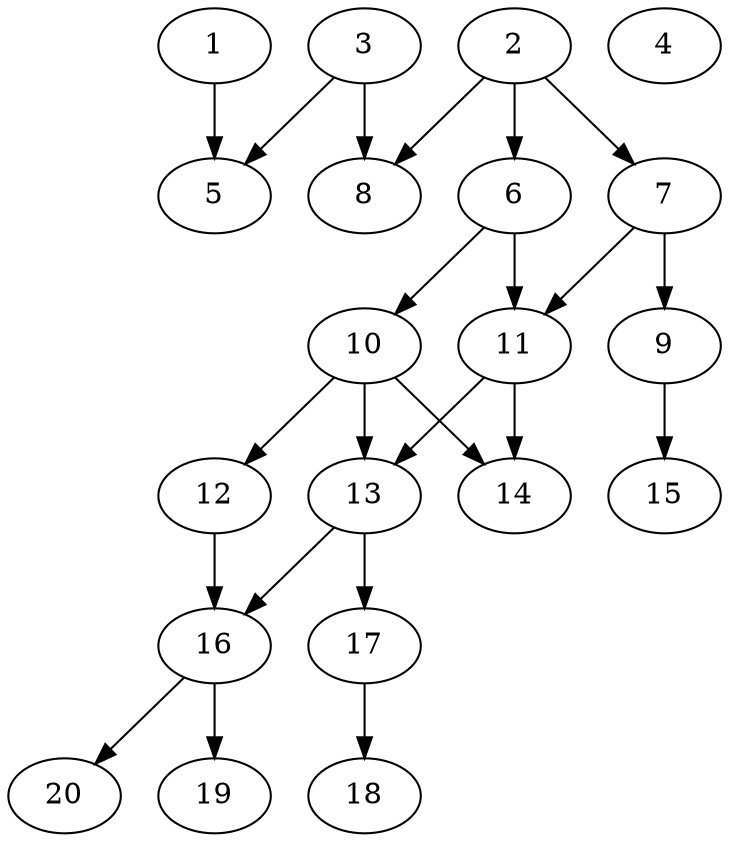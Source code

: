 // DAG automatically generated by daggen at Sat Jul 27 15:37:47 2019
// ./daggen --dot -n 20 --ccr 0.5 --fat 0.5 --regular 0.5 --density 0.4 --mindata 5242880 --maxdata 52428800 
digraph G {
  1 [size="102227968", alpha="0.06", expect_size="51113984"] 
  1 -> 5 [size ="51113984"]
  2 [size="21823488", alpha="0.07", expect_size="10911744"] 
  2 -> 6 [size ="10911744"]
  2 -> 7 [size ="10911744"]
  2 -> 8 [size ="10911744"]
  3 [size="89397248", alpha="0.02", expect_size="44698624"] 
  3 -> 5 [size ="44698624"]
  3 -> 8 [size ="44698624"]
  4 [size="94443520", alpha="0.01", expect_size="47221760"] 
  5 [size="55201792", alpha="0.14", expect_size="27600896"] 
  6 [size="86171648", alpha="0.15", expect_size="43085824"] 
  6 -> 10 [size ="43085824"]
  6 -> 11 [size ="43085824"]
  7 [size="41601024", alpha="0.15", expect_size="20800512"] 
  7 -> 9 [size ="20800512"]
  7 -> 11 [size ="20800512"]
  8 [size="104427520", alpha="0.11", expect_size="52213760"] 
  9 [size="94967808", alpha="0.05", expect_size="47483904"] 
  9 -> 15 [size ="47483904"]
  10 [size="44029952", alpha="0.08", expect_size="22014976"] 
  10 -> 12 [size ="22014976"]
  10 -> 13 [size ="22014976"]
  10 -> 14 [size ="22014976"]
  11 [size="73738240", alpha="0.16", expect_size="36869120"] 
  11 -> 13 [size ="36869120"]
  11 -> 14 [size ="36869120"]
  12 [size="104271872", alpha="0.06", expect_size="52135936"] 
  12 -> 16 [size ="52135936"]
  13 [size="44576768", alpha="0.09", expect_size="22288384"] 
  13 -> 16 [size ="22288384"]
  13 -> 17 [size ="22288384"]
  14 [size="54528000", alpha="0.03", expect_size="27264000"] 
  15 [size="57614336", alpha="0.08", expect_size="28807168"] 
  16 [size="27150336", alpha="0.03", expect_size="13575168"] 
  16 -> 19 [size ="13575168"]
  16 -> 20 [size ="13575168"]
  17 [size="97363968", alpha="0.18", expect_size="48681984"] 
  17 -> 18 [size ="48681984"]
  18 [size="75155456", alpha="0.04", expect_size="37577728"] 
  19 [size="34009088", alpha="0.02", expect_size="17004544"] 
  20 [size="56782848", alpha="0.14", expect_size="28391424"] 
}
